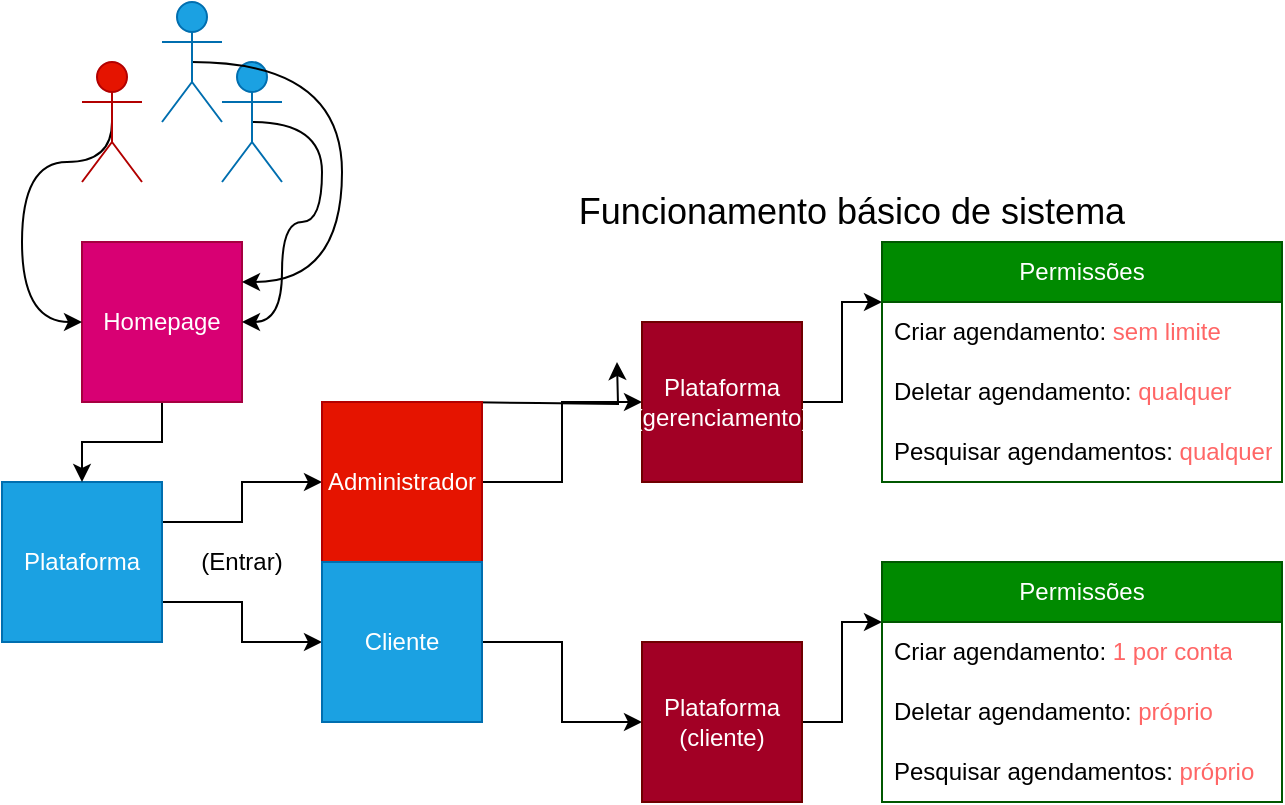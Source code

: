 <mxfile version="24.7.6" pages="4">
  <diagram id="KSlai-0bCWbzieldwt5Y" name="Sistema básico">
    <mxGraphModel dx="880" dy="500" grid="1" gridSize="10" guides="1" tooltips="1" connect="1" arrows="1" fold="1" page="1" pageScale="1" pageWidth="850" pageHeight="1100" math="0" shadow="0">
      <root>
        <mxCell id="0" />
        <mxCell id="1" parent="0" />
        <mxCell id="LdC9OCB9tAdvN-OjRd1j-1" style="edgeStyle=orthogonalEdgeStyle;rounded=0;orthogonalLoop=1;jettySize=auto;html=1;exitX=1;exitY=0.25;exitDx=0;exitDy=0;entryX=0;entryY=0.5;entryDx=0;entryDy=0;" parent="1" edge="1">
          <mxGeometry relative="1" as="geometry">
            <mxPoint x="267.5" y="240" as="sourcePoint" />
            <mxPoint x="347.5" y="220" as="targetPoint" />
          </mxGeometry>
        </mxCell>
        <mxCell id="LdC9OCB9tAdvN-OjRd1j-2" style="edgeStyle=orthogonalEdgeStyle;rounded=0;orthogonalLoop=1;jettySize=auto;html=1;exitX=1;exitY=0.75;exitDx=0;exitDy=0;entryX=0;entryY=0.5;entryDx=0;entryDy=0;" parent="1" source="LdC9OCB9tAdvN-OjRd1j-4" target="LdC9OCB9tAdvN-OjRd1j-8" edge="1">
          <mxGeometry relative="1" as="geometry" />
        </mxCell>
        <mxCell id="LdC9OCB9tAdvN-OjRd1j-3" style="edgeStyle=orthogonalEdgeStyle;rounded=0;orthogonalLoop=1;jettySize=auto;html=1;exitX=1;exitY=0.25;exitDx=0;exitDy=0;entryX=0;entryY=0.5;entryDx=0;entryDy=0;" parent="1" source="LdC9OCB9tAdvN-OjRd1j-4" target="LdC9OCB9tAdvN-OjRd1j-6" edge="1">
          <mxGeometry relative="1" as="geometry" />
        </mxCell>
        <mxCell id="LdC9OCB9tAdvN-OjRd1j-4" value="Plataforma" style="whiteSpace=wrap;html=1;aspect=fixed;fillColor=#1ba1e2;strokeColor=#006EAF;fontColor=#ffffff;" parent="1" vertex="1">
          <mxGeometry x="40" y="280" width="80" height="80" as="geometry" />
        </mxCell>
        <mxCell id="LdC9OCB9tAdvN-OjRd1j-5" style="edgeStyle=orthogonalEdgeStyle;rounded=0;orthogonalLoop=1;jettySize=auto;html=1;exitX=1;exitY=0.5;exitDx=0;exitDy=0;entryX=0;entryY=0.5;entryDx=0;entryDy=0;" parent="1" source="LdC9OCB9tAdvN-OjRd1j-6" target="LdC9OCB9tAdvN-OjRd1j-10" edge="1">
          <mxGeometry relative="1" as="geometry" />
        </mxCell>
        <mxCell id="LdC9OCB9tAdvN-OjRd1j-6" value="Administrador" style="whiteSpace=wrap;html=1;aspect=fixed;fillColor=#e51400;strokeColor=#B20000;fontColor=#ffffff;" parent="1" vertex="1">
          <mxGeometry x="200" y="240" width="80" height="80" as="geometry" />
        </mxCell>
        <mxCell id="LdC9OCB9tAdvN-OjRd1j-7" style="edgeStyle=orthogonalEdgeStyle;rounded=0;orthogonalLoop=1;jettySize=auto;html=1;exitX=1;exitY=0.5;exitDx=0;exitDy=0;entryX=0;entryY=0.5;entryDx=0;entryDy=0;" parent="1" source="LdC9OCB9tAdvN-OjRd1j-8" target="LdC9OCB9tAdvN-OjRd1j-14" edge="1">
          <mxGeometry relative="1" as="geometry" />
        </mxCell>
        <mxCell id="LdC9OCB9tAdvN-OjRd1j-8" value="Cliente" style="whiteSpace=wrap;html=1;aspect=fixed;fillColor=#1ba1e2;strokeColor=#006EAF;fontColor=#ffffff;" parent="1" vertex="1">
          <mxGeometry x="200" y="320" width="80" height="80" as="geometry" />
        </mxCell>
        <mxCell id="LdC9OCB9tAdvN-OjRd1j-9" style="edgeStyle=orthogonalEdgeStyle;rounded=0;orthogonalLoop=1;jettySize=auto;html=1;exitX=1;exitY=0.5;exitDx=0;exitDy=0;entryX=0;entryY=0.25;entryDx=0;entryDy=0;" parent="1" source="LdC9OCB9tAdvN-OjRd1j-10" target="LdC9OCB9tAdvN-OjRd1j-19" edge="1">
          <mxGeometry relative="1" as="geometry" />
        </mxCell>
        <mxCell id="LdC9OCB9tAdvN-OjRd1j-10" value="Plataforma (gerenciamento)" style="whiteSpace=wrap;html=1;aspect=fixed;fillColor=#a20025;strokeColor=#6F0000;fontColor=#ffffff;" parent="1" vertex="1">
          <mxGeometry x="360" y="200" width="80" height="80" as="geometry" />
        </mxCell>
        <mxCell id="LdC9OCB9tAdvN-OjRd1j-11" style="edgeStyle=orthogonalEdgeStyle;rounded=0;orthogonalLoop=1;jettySize=auto;html=1;exitX=0.5;exitY=1;exitDx=0;exitDy=0;entryX=0.5;entryY=0;entryDx=0;entryDy=0;" parent="1" source="LdC9OCB9tAdvN-OjRd1j-12" target="LdC9OCB9tAdvN-OjRd1j-4" edge="1">
          <mxGeometry relative="1" as="geometry" />
        </mxCell>
        <mxCell id="LdC9OCB9tAdvN-OjRd1j-12" value="Homepage" style="whiteSpace=wrap;html=1;aspect=fixed;fillColor=#d80073;strokeColor=#A50040;fontColor=#ffffff;" parent="1" vertex="1">
          <mxGeometry x="80" y="160" width="80" height="80" as="geometry" />
        </mxCell>
        <mxCell id="LdC9OCB9tAdvN-OjRd1j-13" style="edgeStyle=orthogonalEdgeStyle;rounded=0;orthogonalLoop=1;jettySize=auto;html=1;exitX=1;exitY=0.5;exitDx=0;exitDy=0;entryX=0;entryY=0.25;entryDx=0;entryDy=0;" parent="1" source="LdC9OCB9tAdvN-OjRd1j-14" target="LdC9OCB9tAdvN-OjRd1j-15" edge="1">
          <mxGeometry relative="1" as="geometry" />
        </mxCell>
        <mxCell id="LdC9OCB9tAdvN-OjRd1j-14" value="Plataforma&lt;div&gt;(cliente)&lt;/div&gt;" style="whiteSpace=wrap;html=1;aspect=fixed;fillColor=#a20025;strokeColor=#6F0000;fontColor=#ffffff;" parent="1" vertex="1">
          <mxGeometry x="360" y="360" width="80" height="80" as="geometry" />
        </mxCell>
        <mxCell id="LdC9OCB9tAdvN-OjRd1j-15" value="Permissões" style="swimlane;fontStyle=0;childLayout=stackLayout;horizontal=1;startSize=30;horizontalStack=0;resizeParent=1;resizeParentMax=0;resizeLast=0;collapsible=1;marginBottom=0;whiteSpace=wrap;html=1;fillColor=#008a00;strokeColor=#005700;fontColor=#ffffff;" parent="1" vertex="1">
          <mxGeometry x="480" y="320" width="200" height="120" as="geometry" />
        </mxCell>
        <mxCell id="LdC9OCB9tAdvN-OjRd1j-16" value="Criar agendamento: &lt;font color=&quot;#ff6666&quot;&gt;1 por conta&lt;/font&gt;" style="text;strokeColor=none;fillColor=none;align=left;verticalAlign=middle;spacingLeft=4;spacingRight=4;overflow=hidden;points=[[0,0.5],[1,0.5]];portConstraint=eastwest;rotatable=0;whiteSpace=wrap;html=1;" parent="LdC9OCB9tAdvN-OjRd1j-15" vertex="1">
          <mxGeometry y="30" width="200" height="30" as="geometry" />
        </mxCell>
        <mxCell id="LdC9OCB9tAdvN-OjRd1j-17" value="Deletar agendamento: &lt;font color=&quot;#ff6666&quot;&gt;próprio&lt;/font&gt;" style="text;strokeColor=none;fillColor=none;align=left;verticalAlign=middle;spacingLeft=4;spacingRight=4;overflow=hidden;points=[[0,0.5],[1,0.5]];portConstraint=eastwest;rotatable=0;whiteSpace=wrap;html=1;" parent="LdC9OCB9tAdvN-OjRd1j-15" vertex="1">
          <mxGeometry y="60" width="200" height="30" as="geometry" />
        </mxCell>
        <mxCell id="LdC9OCB9tAdvN-OjRd1j-18" value="Pesquisar agendamentos: &lt;font color=&quot;#ff6666&quot;&gt;próprio&lt;/font&gt;" style="text;strokeColor=none;fillColor=none;align=left;verticalAlign=middle;spacingLeft=4;spacingRight=4;overflow=hidden;points=[[0,0.5],[1,0.5]];portConstraint=eastwest;rotatable=0;whiteSpace=wrap;html=1;" parent="LdC9OCB9tAdvN-OjRd1j-15" vertex="1">
          <mxGeometry y="90" width="200" height="30" as="geometry" />
        </mxCell>
        <mxCell id="LdC9OCB9tAdvN-OjRd1j-19" value="Permissões" style="swimlane;fontStyle=0;childLayout=stackLayout;horizontal=1;startSize=30;horizontalStack=0;resizeParent=1;resizeParentMax=0;resizeLast=0;collapsible=1;marginBottom=0;whiteSpace=wrap;html=1;fillColor=#008a00;strokeColor=#005700;fontColor=#ffffff;" parent="1" vertex="1">
          <mxGeometry x="480" y="160" width="200" height="120" as="geometry" />
        </mxCell>
        <mxCell id="LdC9OCB9tAdvN-OjRd1j-20" value="Criar agendamento: &lt;font color=&quot;#ff6666&quot;&gt;sem limite&lt;/font&gt;" style="text;strokeColor=none;fillColor=none;align=left;verticalAlign=middle;spacingLeft=4;spacingRight=4;overflow=hidden;points=[[0,0.5],[1,0.5]];portConstraint=eastwest;rotatable=0;whiteSpace=wrap;html=1;" parent="LdC9OCB9tAdvN-OjRd1j-19" vertex="1">
          <mxGeometry y="30" width="200" height="30" as="geometry" />
        </mxCell>
        <mxCell id="LdC9OCB9tAdvN-OjRd1j-21" value="Deletar agendamento: &lt;font color=&quot;#ff6666&quot;&gt;qualquer&lt;/font&gt;" style="text;strokeColor=none;fillColor=none;align=left;verticalAlign=middle;spacingLeft=4;spacingRight=4;overflow=hidden;points=[[0,0.5],[1,0.5]];portConstraint=eastwest;rotatable=0;whiteSpace=wrap;html=1;" parent="LdC9OCB9tAdvN-OjRd1j-19" vertex="1">
          <mxGeometry y="60" width="200" height="30" as="geometry" />
        </mxCell>
        <mxCell id="LdC9OCB9tAdvN-OjRd1j-22" value="Pesquisar agendamentos: &lt;font color=&quot;#ff6666&quot;&gt;qualquer&lt;/font&gt;" style="text;strokeColor=none;fillColor=none;align=left;verticalAlign=middle;spacingLeft=4;spacingRight=4;overflow=hidden;points=[[0,0.5],[1,0.5]];portConstraint=eastwest;rotatable=0;whiteSpace=wrap;html=1;" parent="LdC9OCB9tAdvN-OjRd1j-19" vertex="1">
          <mxGeometry y="90" width="200" height="30" as="geometry" />
        </mxCell>
        <mxCell id="LdC9OCB9tAdvN-OjRd1j-23" value="&lt;font style=&quot;font-size: 18px;&quot;&gt;Funcionamento básico de sistema&lt;/font&gt;" style="text;html=1;align=center;verticalAlign=middle;whiteSpace=wrap;rounded=0;" parent="1" vertex="1">
          <mxGeometry x="305" y="130" width="320" height="30" as="geometry" />
        </mxCell>
        <mxCell id="LdC9OCB9tAdvN-OjRd1j-24" style="edgeStyle=orthogonalEdgeStyle;rounded=0;orthogonalLoop=1;jettySize=auto;html=1;exitX=0.5;exitY=0.5;exitDx=0;exitDy=0;exitPerimeter=0;entryX=1;entryY=0.5;entryDx=0;entryDy=0;strokeColor=none;curved=1;" parent="1" source="LdC9OCB9tAdvN-OjRd1j-26" target="LdC9OCB9tAdvN-OjRd1j-12" edge="1">
          <mxGeometry relative="1" as="geometry" />
        </mxCell>
        <mxCell id="LdC9OCB9tAdvN-OjRd1j-25" style="edgeStyle=orthogonalEdgeStyle;rounded=0;orthogonalLoop=1;jettySize=auto;html=1;exitX=0.5;exitY=0.5;exitDx=0;exitDy=0;exitPerimeter=0;entryX=1;entryY=0.5;entryDx=0;entryDy=0;curved=1;" parent="1" source="LdC9OCB9tAdvN-OjRd1j-26" target="LdC9OCB9tAdvN-OjRd1j-12" edge="1">
          <mxGeometry relative="1" as="geometry">
            <Array as="points">
              <mxPoint x="200" y="100" />
              <mxPoint x="200" y="150" />
              <mxPoint x="180" y="150" />
              <mxPoint x="180" y="200" />
            </Array>
          </mxGeometry>
        </mxCell>
        <mxCell id="LdC9OCB9tAdvN-OjRd1j-26" value="Cliente" style="shape=umlActor;verticalLabelPosition=bottom;verticalAlign=top;html=1;outlineConnect=0;fillColor=#1ba1e2;strokeColor=#006EAF;fontColor=#ffffff;" parent="1" vertex="1">
          <mxGeometry x="150" y="70" width="30" height="60" as="geometry" />
        </mxCell>
        <mxCell id="LdC9OCB9tAdvN-OjRd1j-27" style="edgeStyle=orthogonalEdgeStyle;rounded=0;orthogonalLoop=1;jettySize=auto;html=1;exitX=0.5;exitY=0.5;exitDx=0;exitDy=0;exitPerimeter=0;entryX=0;entryY=0.5;entryDx=0;entryDy=0;curved=1;" parent="1" source="LdC9OCB9tAdvN-OjRd1j-28" target="LdC9OCB9tAdvN-OjRd1j-12" edge="1">
          <mxGeometry relative="1" as="geometry">
            <Array as="points">
              <mxPoint x="95" y="120" />
              <mxPoint x="50" y="120" />
              <mxPoint x="50" y="200" />
            </Array>
          </mxGeometry>
        </mxCell>
        <mxCell id="LdC9OCB9tAdvN-OjRd1j-28" value="Administrador" style="shape=umlActor;verticalLabelPosition=bottom;verticalAlign=top;html=1;outlineConnect=0;fillColor=#e51400;strokeColor=#B20000;fontColor=#ffffff;" parent="1" vertex="1">
          <mxGeometry x="80" y="70" width="30" height="60" as="geometry" />
        </mxCell>
        <mxCell id="LdC9OCB9tAdvN-OjRd1j-29" style="edgeStyle=orthogonalEdgeStyle;rounded=0;orthogonalLoop=1;jettySize=auto;html=1;exitX=0.5;exitY=0.5;exitDx=0;exitDy=0;exitPerimeter=0;entryX=1;entryY=0.25;entryDx=0;entryDy=0;curved=1;" parent="1" source="LdC9OCB9tAdvN-OjRd1j-30" target="LdC9OCB9tAdvN-OjRd1j-12" edge="1">
          <mxGeometry relative="1" as="geometry">
            <Array as="points">
              <mxPoint x="210" y="70" />
              <mxPoint x="210" y="180" />
            </Array>
          </mxGeometry>
        </mxCell>
        <mxCell id="LdC9OCB9tAdvN-OjRd1j-30" value="Cliente" style="shape=umlActor;verticalLabelPosition=bottom;verticalAlign=top;html=1;outlineConnect=0;fillColor=#1ba1e2;strokeColor=#006EAF;fontColor=#ffffff;" parent="1" vertex="1">
          <mxGeometry x="120" y="40" width="30" height="60" as="geometry" />
        </mxCell>
        <mxCell id="LdC9OCB9tAdvN-OjRd1j-31" value="(Entrar)" style="text;html=1;align=center;verticalAlign=middle;whiteSpace=wrap;rounded=0;" parent="1" vertex="1">
          <mxGeometry x="130" y="305" width="60" height="30" as="geometry" />
        </mxCell>
      </root>
    </mxGraphModel>
  </diagram>
  <diagram name="Cliente" id="2M44Bz8UGk6qDKzF_dQ0">
    <mxGraphModel dx="880" dy="500" grid="1" gridSize="10" guides="1" tooltips="1" connect="1" arrows="1" fold="1" page="1" pageScale="1" pageWidth="850" pageHeight="1100" math="0" shadow="0">
      <root>
        <mxCell id="0" />
        <mxCell id="1" parent="0" />
        <mxCell id="LylX9zbcLAFgVE6ZFsXF-1" value="Cliente (entidade genérica)" style="swimlane;fontStyle=0;childLayout=stackLayout;horizontal=1;startSize=30;horizontalStack=0;resizeParent=1;resizeParentMax=0;resizeLast=0;collapsible=1;marginBottom=0;whiteSpace=wrap;html=1;fillColor=#1ba1e2;strokeColor=#006EAF;fontColor=#ffffff;" parent="1" vertex="1">
          <mxGeometry x="80" y="40" width="160" height="180" as="geometry">
            <mxRectangle x="80" y="40" width="180" height="30" as="alternateBounds" />
          </mxGeometry>
        </mxCell>
        <mxCell id="LylX9zbcLAFgVE6ZFsXF-2" value="id: ?" style="text;strokeColor=#006EAF;fillColor=#1ba1e2;align=left;verticalAlign=middle;spacingLeft=4;spacingRight=4;overflow=hidden;points=[[0,0.5],[1,0.5]];portConstraint=eastwest;rotatable=0;whiteSpace=wrap;html=1;fontColor=#ffffff;" parent="LylX9zbcLAFgVE6ZFsXF-1" vertex="1">
          <mxGeometry y="30" width="160" height="30" as="geometry" />
        </mxCell>
        <mxCell id="LylX9zbcLAFgVE6ZFsXF-3" value="nome: &lt;font color=&quot;#00cc00&quot;&gt;String&lt;/font&gt;" style="text;strokeColor=none;fillColor=none;align=left;verticalAlign=middle;spacingLeft=4;spacingRight=4;overflow=hidden;points=[[0,0.5],[1,0.5]];portConstraint=eastwest;rotatable=0;whiteSpace=wrap;html=1;" parent="LylX9zbcLAFgVE6ZFsXF-1" vertex="1">
          <mxGeometry y="60" width="160" height="30" as="geometry" />
        </mxCell>
        <mxCell id="aF-8tXZumrQb8vTRycgZ-1" value="telefone: &lt;font color=&quot;#00cc00&quot;&gt;String&lt;/font&gt;" style="text;strokeColor=none;fillColor=none;align=left;verticalAlign=middle;spacingLeft=4;spacingRight=4;overflow=hidden;points=[[0,0.5],[1,0.5]];portConstraint=eastwest;rotatable=0;whiteSpace=wrap;html=1;" vertex="1" parent="LylX9zbcLAFgVE6ZFsXF-1">
          <mxGeometry y="90" width="160" height="30" as="geometry" />
        </mxCell>
        <mxCell id="LylX9zbcLAFgVE6ZFsXF-9" value="email: &lt;font color=&quot;#00cc00&quot;&gt;String&lt;/font&gt;" style="text;strokeColor=none;fillColor=none;align=left;verticalAlign=middle;spacingLeft=4;spacingRight=4;overflow=hidden;points=[[0,0.5],[1,0.5]];portConstraint=eastwest;rotatable=0;whiteSpace=wrap;html=1;" parent="LylX9zbcLAFgVE6ZFsXF-1" vertex="1">
          <mxGeometry y="120" width="160" height="30" as="geometry" />
        </mxCell>
        <mxCell id="VIodcbzYWIunQg-uV8ju-2" value="senha: &lt;font color=&quot;#00cc00&quot;&gt;String&lt;/font&gt;" style="text;strokeColor=none;fillColor=none;align=left;verticalAlign=middle;spacingLeft=4;spacingRight=4;overflow=hidden;points=[[0,0.5],[1,0.5]];portConstraint=eastwest;rotatable=0;whiteSpace=wrap;html=1;" vertex="1" parent="LylX9zbcLAFgVE6ZFsXF-1">
          <mxGeometry y="150" width="160" height="30" as="geometry" />
        </mxCell>
        <mxCell id="LylX9zbcLAFgVE6ZFsXF-7" value="&lt;h1 style=&quot;text-align: justify; margin-top: 0px;&quot;&gt;&lt;span style=&quot;background-color: initial;&quot;&gt;&lt;font style=&quot;font-size: 24px;&quot;&gt;Cliente&lt;/font&gt;&lt;/span&gt;&lt;/h1&gt;&lt;div style=&quot;text-align: justify;&quot;&gt;&lt;font style=&quot;font-size: 18px;&quot;&gt;Entidade relacionada ao usuário comum; &quot;&lt;font color=&quot;#ff8000&quot;&gt;id&lt;/font&gt;&quot; relacionado à tabela de agendamento. Possui permissão para&amp;nbsp;&lt;/font&gt;&lt;/div&gt;" style="text;html=1;whiteSpace=wrap;overflow=hidden;rounded=0;" parent="1" vertex="1">
          <mxGeometry x="280" y="40" width="340" height="210" as="geometry" />
        </mxCell>
        <mxCell id="LylX9zbcLAFgVE6ZFsXF-8" value="" style="shape=umlActor;verticalLabelPosition=bottom;verticalAlign=top;html=1;outlineConnect=0;fillColor=#1ba1e2;strokeColor=#006EAF;fontColor=#ffffff;" parent="1" vertex="1">
          <mxGeometry x="20" y="55" width="30" height="60" as="geometry" />
        </mxCell>
      </root>
    </mxGraphModel>
  </diagram>
  <diagram id="1Een7BtDL1kP3a1VA70e" name="Horário">
    <mxGraphModel dx="880" dy="500" grid="1" gridSize="10" guides="1" tooltips="1" connect="1" arrows="1" fold="1" page="1" pageScale="1" pageWidth="850" pageHeight="1100" math="0" shadow="0">
      <root>
        <mxCell id="0" />
        <mxCell id="1" parent="0" />
        <mxCell id="fGEmDVrY2mE-6M2TTzy3-1" value="HorárioSemana" style="swimlane;fontStyle=0;childLayout=stackLayout;horizontal=1;startSize=30;horizontalStack=0;resizeParent=1;resizeParentMax=0;resizeLast=0;collapsible=1;marginBottom=0;whiteSpace=wrap;html=1;fillColor=#e3c800;strokeColor=#B09500;fontColor=#000000;" parent="1" vertex="1">
          <mxGeometry x="80" y="40" width="140" height="120" as="geometry" />
        </mxCell>
        <mxCell id="xz8s-Fwp6Zp-LCz0ueE0-1" value="pkHorario: [&lt;font&gt;dia&lt;/font&gt;], [&lt;font&gt;hora&lt;/font&gt;]" style="text;strokeColor=#B09500;fillColor=#e3c800;align=left;verticalAlign=middle;spacingLeft=4;spacingRight=4;overflow=hidden;points=[[0,0.5],[1,0.5]];portConstraint=eastwest;rotatable=0;whiteSpace=wrap;html=1;fontColor=#000000;" parent="fGEmDVrY2mE-6M2TTzy3-1" vertex="1">
          <mxGeometry y="30" width="140" height="30" as="geometry" />
        </mxCell>
        <mxCell id="fGEmDVrY2mE-6M2TTzy3-3" value="dias: &lt;font color=&quot;#ff0080&quot;&gt;Array&amp;lt;&lt;/font&gt;&lt;font color=&quot;#0000ff&quot;&gt;Integer&lt;/font&gt;&lt;font color=&quot;#ff0080&quot;&gt;&amp;gt;&lt;/font&gt;" style="text;strokeColor=none;fillColor=none;align=left;verticalAlign=middle;spacingLeft=4;spacingRight=4;overflow=hidden;points=[[0,0.5],[1,0.5]];portConstraint=eastwest;rotatable=0;whiteSpace=wrap;html=1;" parent="fGEmDVrY2mE-6M2TTzy3-1" vertex="1">
          <mxGeometry y="60" width="140" height="30" as="geometry" />
        </mxCell>
        <mxCell id="fGEmDVrY2mE-6M2TTzy3-4" value="hora: &lt;font color=&quot;#ff8000&quot;&gt;LocalTime&lt;/font&gt;" style="text;strokeColor=none;fillColor=none;align=left;verticalAlign=middle;spacingLeft=4;spacingRight=4;overflow=hidden;points=[[0,0.5],[1,0.5]];portConstraint=eastwest;rotatable=0;whiteSpace=wrap;html=1;" parent="fGEmDVrY2mE-6M2TTzy3-1" vertex="1">
          <mxGeometry y="90" width="140" height="30" as="geometry" />
        </mxCell>
      </root>
    </mxGraphModel>
  </diagram>
  <diagram id="pIyV6AC5n3BznHecZqJL" name="Agendamento">
    <mxGraphModel dx="880" dy="500" grid="1" gridSize="10" guides="1" tooltips="1" connect="1" arrows="1" fold="1" page="1" pageScale="1" pageWidth="850" pageHeight="1100" math="0" shadow="0">
      <root>
        <mxCell id="0" />
        <mxCell id="1" parent="0" />
        <mxCell id="qmqsHRwD6BpDxoH8wPGy-1" value="Agendamento" style="swimlane;fontStyle=0;childLayout=stackLayout;horizontal=1;startSize=30;horizontalStack=0;resizeParent=1;resizeParentMax=0;resizeLast=0;collapsible=1;marginBottom=0;whiteSpace=wrap;html=1;fillColor=#60a917;fontColor=#ffffff;strokeColor=#2D7600;" vertex="1" parent="1">
          <mxGeometry x="80" y="40" width="140" height="120" as="geometry" />
        </mxCell>
        <mxCell id="qmqsHRwD6BpDxoH8wPGy-2" value="clienteId: ?" style="text;strokeColor=#006EAF;fillColor=#1ba1e2;align=left;verticalAlign=middle;spacingLeft=4;spacingRight=4;overflow=hidden;points=[[0,0.5],[1,0.5]];portConstraint=eastwest;rotatable=0;whiteSpace=wrap;html=1;fontColor=#ffffff;" vertex="1" parent="qmqsHRwD6BpDxoH8wPGy-1">
          <mxGeometry y="30" width="140" height="30" as="geometry" />
        </mxCell>
        <mxCell id="qmqsHRwD6BpDxoH8wPGy-3" value="dataMarcada: &lt;font color=&quot;#ff8000&quot;&gt;Date&lt;/font&gt;" style="text;strokeColor=none;fillColor=none;align=left;verticalAlign=middle;spacingLeft=4;spacingRight=4;overflow=hidden;points=[[0,0.5],[1,0.5]];portConstraint=eastwest;rotatable=0;whiteSpace=wrap;html=1;" vertex="1" parent="qmqsHRwD6BpDxoH8wPGy-1">
          <mxGeometry y="60" width="140" height="30" as="geometry" />
        </mxCell>
        <mxCell id="qmqsHRwD6BpDxoH8wPGy-4" value="Item 3" style="text;strokeColor=none;fillColor=none;align=left;verticalAlign=middle;spacingLeft=4;spacingRight=4;overflow=hidden;points=[[0,0.5],[1,0.5]];portConstraint=eastwest;rotatable=0;whiteSpace=wrap;html=1;" vertex="1" parent="qmqsHRwD6BpDxoH8wPGy-1">
          <mxGeometry y="90" width="140" height="30" as="geometry" />
        </mxCell>
      </root>
    </mxGraphModel>
  </diagram>
</mxfile>
